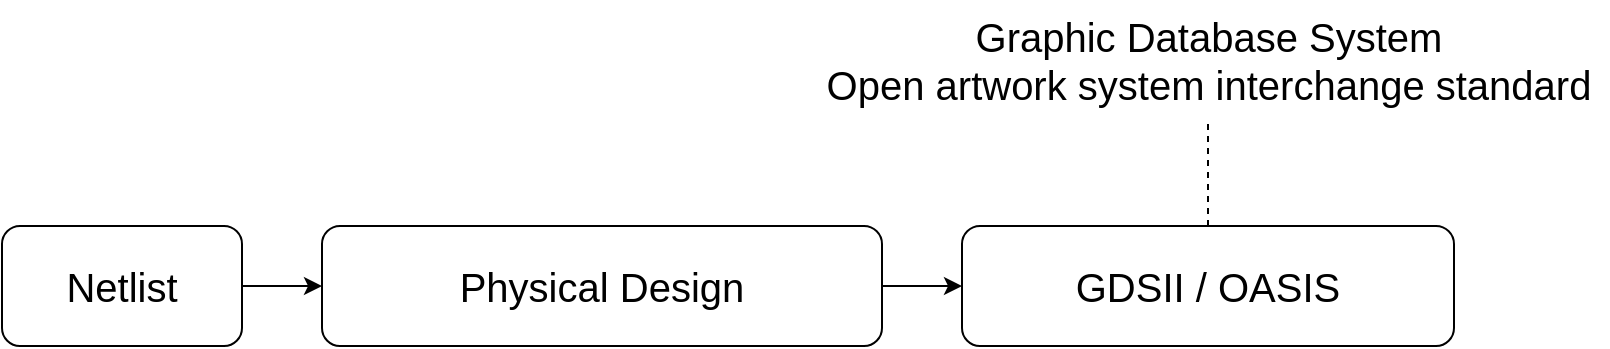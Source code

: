 <mxfile version="26.2.13">
  <diagram name="Page-1" id="OtNDVNuHRLUTiC2iikyV">
    <mxGraphModel dx="1099" dy="655" grid="0" gridSize="10" guides="1" tooltips="1" connect="1" arrows="1" fold="1" page="1" pageScale="1" pageWidth="850" pageHeight="1100" math="0" shadow="0">
      <root>
        <mxCell id="0" />
        <mxCell id="1" parent="0" />
        <mxCell id="SnrJZG7Lg1qoziRaMF_--9" value="" style="edgeStyle=orthogonalEdgeStyle;rounded=0;orthogonalLoop=1;jettySize=auto;html=1;fontSize=20;" edge="1" parent="1" source="SnrJZG7Lg1qoziRaMF_--4" target="SnrJZG7Lg1qoziRaMF_--5">
          <mxGeometry relative="1" as="geometry" />
        </mxCell>
        <mxCell id="SnrJZG7Lg1qoziRaMF_--4" value="Netlist" style="rounded=1;whiteSpace=wrap;html=1;fontSize=20;" vertex="1" parent="1">
          <mxGeometry x="32" y="253" width="120" height="60" as="geometry" />
        </mxCell>
        <mxCell id="SnrJZG7Lg1qoziRaMF_--11" style="rounded=0;orthogonalLoop=1;jettySize=auto;html=1;entryX=0;entryY=0.5;entryDx=0;entryDy=0;fontSize=20;" edge="1" parent="1" source="SnrJZG7Lg1qoziRaMF_--5" target="SnrJZG7Lg1qoziRaMF_--6">
          <mxGeometry relative="1" as="geometry" />
        </mxCell>
        <mxCell id="SnrJZG7Lg1qoziRaMF_--5" value="Physical Design" style="rounded=1;whiteSpace=wrap;html=1;fontSize=20;" vertex="1" parent="1">
          <mxGeometry x="192" y="253" width="280" height="60" as="geometry" />
        </mxCell>
        <mxCell id="SnrJZG7Lg1qoziRaMF_--12" value="" style="edgeStyle=orthogonalEdgeStyle;rounded=0;orthogonalLoop=1;jettySize=auto;html=1;dashed=1;endArrow=none;startFill=0;" edge="1" parent="1" source="SnrJZG7Lg1qoziRaMF_--6" target="SnrJZG7Lg1qoziRaMF_--8">
          <mxGeometry relative="1" as="geometry" />
        </mxCell>
        <mxCell id="SnrJZG7Lg1qoziRaMF_--6" value="GDSII /&amp;nbsp;&lt;span style=&quot;background-color: transparent; color: light-dark(rgb(0, 0, 0), rgb(255, 255, 255));&quot;&gt;OASIS&lt;/span&gt;" style="rounded=1;whiteSpace=wrap;html=1;fontSize=20;" vertex="1" parent="1">
          <mxGeometry x="512" y="253" width="246" height="60" as="geometry" />
        </mxCell>
        <mxCell id="SnrJZG7Lg1qoziRaMF_--8" value="&lt;div&gt;Graphic Database System&lt;/div&gt;&lt;div&gt;Open artwork system interchange standard&lt;/div&gt;" style="text;html=1;align=center;verticalAlign=middle;resizable=0;points=[];autosize=1;strokeColor=none;fillColor=none;fontSize=20;" vertex="1" parent="1">
          <mxGeometry x="435" y="140" width="400" height="60" as="geometry" />
        </mxCell>
      </root>
    </mxGraphModel>
  </diagram>
</mxfile>
